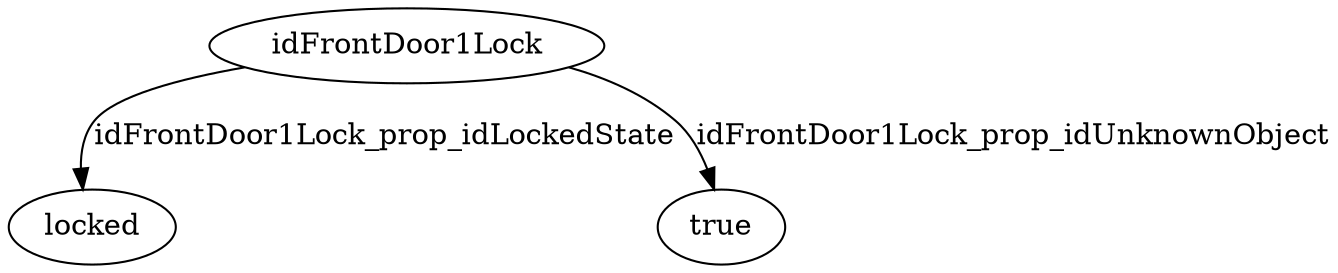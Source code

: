 strict digraph  {
idFrontDoor1Lock [node_type=entity_node];
locked [node_type=property_node];
true [node_type=property_node];
idFrontDoor1Lock -> locked  [edge_type=property, label=idFrontDoor1Lock_prop_idLockedState];
idFrontDoor1Lock -> true  [edge_type=property, label=idFrontDoor1Lock_prop_idUnknownObject];
}
